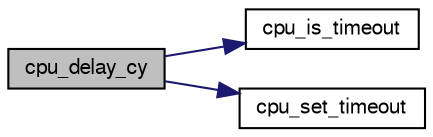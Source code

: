 digraph G
{
  edge [fontname="FreeSans",fontsize="10",labelfontname="FreeSans",labelfontsize="10"];
  node [fontname="FreeSans",fontsize="10",shape=record];
  rankdir=LR;
  Node1 [label="cpu_delay_cy",height=0.2,width=0.4,color="black", fillcolor="grey75", style="filled" fontcolor="black"];
  Node1 -> Node2 [color="midnightblue",fontsize="10",style="solid",fontname="FreeSans"];
  Node2 [label="cpu_is_timeout",height=0.2,width=0.4,color="black", fillcolor="white", style="filled",URL="$group__group__avr32__drivers__cpu__cycle__counter.html#ga54aea95e9c63e7c7a9c6654282d43f9f",tooltip="Test if a timer variable reached its timeout."];
  Node1 -> Node3 [color="midnightblue",fontsize="10",style="solid",fontname="FreeSans"];
  Node3 [label="cpu_set_timeout",height=0.2,width=0.4,color="black", fillcolor="white", style="filled",URL="$group__group__avr32__drivers__cpu__cycle__counter.html#ga3a560f27b5a40e10e10b75d93ca974bd",tooltip="Set a timer variable."];
}

